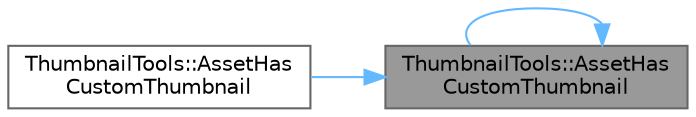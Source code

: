 digraph "ThumbnailTools::AssetHasCustomThumbnail"
{
 // INTERACTIVE_SVG=YES
 // LATEX_PDF_SIZE
  bgcolor="transparent";
  edge [fontname=Helvetica,fontsize=10,labelfontname=Helvetica,labelfontsize=10];
  node [fontname=Helvetica,fontsize=10,shape=box,height=0.2,width=0.4];
  rankdir="RL";
  Node1 [id="Node000001",label="ThumbnailTools::AssetHas\lCustomThumbnail",height=0.2,width=0.4,color="gray40", fillcolor="grey60", style="filled", fontcolor="black",tooltip="Returns true if the given asset has a custom thumbnail cached or on the disk."];
  Node1 -> Node1 [id="edge1_Node000001_Node000001",dir="back",color="steelblue1",style="solid",tooltip=" "];
  Node1 -> Node2 [id="edge2_Node000001_Node000002",dir="back",color="steelblue1",style="solid",tooltip=" "];
  Node2 [id="Node000002",label="ThumbnailTools::AssetHas\lCustomThumbnail",height=0.2,width=0.4,color="grey40", fillcolor="white", style="filled",URL="$d2/d14/namespaceThumbnailTools.html#a7ea8d270ea4255a1aa0e8a56c2ebb3be",tooltip=" "];
}
